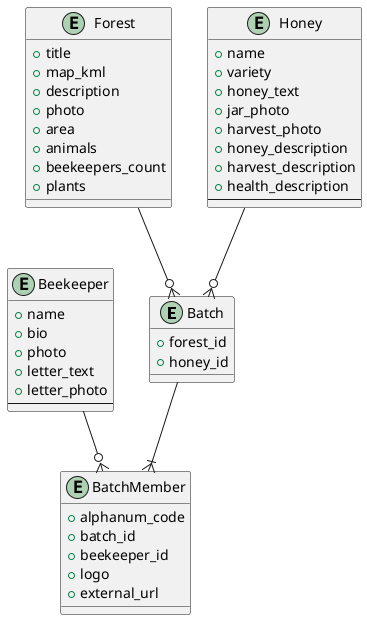 @startuml

entity Batch  {
    + forest_id
    + honey_id
}

entity BatchMember {
    + alphanum_code
    + batch_id
    + beekeeper_id
    + logo
    + external_url
}

entity Forest  {
  + title
  + map_kml
  + description
  + photo
  + area
  + animals
  + beekeepers_count
  + plants
}

entity Beekeeper  {
  + name
  + bio
  + photo
  + letter_text
  + letter_photo
  --
}

entity Honey  {
  + name
  + variety
  + honey_text
  + jar_photo
  + harvest_photo
  + honey_description
  + harvest_description
  + health_description
  --
}


Batch -down-|{ BatchMember
Forest -down-o{ Batch
Honey -down-o{ Batch
Beekeeper -down-o{ BatchMember


@enduml
